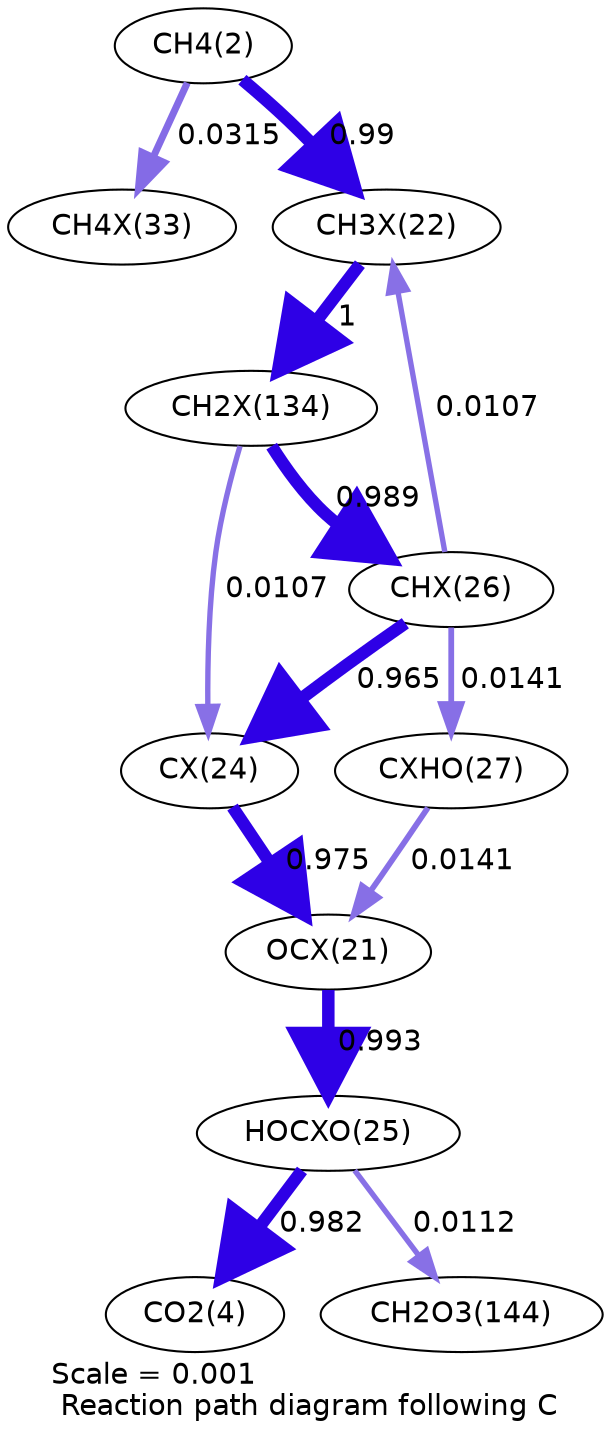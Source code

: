 digraph reaction_paths {
center=1;
s4 -> s32[fontname="Helvetica", penwidth=3.39, arrowsize=1.69, color="0.7, 0.532, 0.9"
, label=" 0.0315"];
s4 -> s26[fontname="Helvetica", penwidth=5.99, arrowsize=3, color="0.7, 1.49, 0.9"
, label=" 0.99"];
s26 -> s38[fontname="Helvetica", penwidth=6, arrowsize=3, color="0.7, 1.5, 0.9"
, label=" 1"];
s30 -> s26[fontname="Helvetica", penwidth=2.58, arrowsize=1.29, color="0.7, 0.511, 0.9"
, label=" 0.0107"];
s38 -> s30[fontname="Helvetica", penwidth=5.99, arrowsize=3, color="0.7, 1.49, 0.9"
, label=" 0.989"];
s38 -> s28[fontname="Helvetica", penwidth=2.58, arrowsize=1.29, color="0.7, 0.511, 0.9"
, label=" 0.0107"];
s30 -> s28[fontname="Helvetica", penwidth=5.97, arrowsize=2.99, color="0.7, 1.46, 0.9"
, label=" 0.965"];
s30 -> s31[fontname="Helvetica", penwidth=2.78, arrowsize=1.39, color="0.7, 0.514, 0.9"
, label=" 0.0141"];
s28 -> s25[fontname="Helvetica", penwidth=5.98, arrowsize=2.99, color="0.7, 1.48, 0.9"
, label=" 0.975"];
s25 -> s29[fontname="Helvetica", penwidth=5.99, arrowsize=3, color="0.7, 1.49, 0.9"
, label=" 0.993"];
s31 -> s25[fontname="Helvetica", penwidth=2.78, arrowsize=1.39, color="0.7, 0.514, 0.9"
, label=" 0.0141"];
s29 -> s6[fontname="Helvetica", penwidth=5.99, arrowsize=2.99, color="0.7, 1.48, 0.9"
, label=" 0.982"];
s29 -> s21[fontname="Helvetica", penwidth=2.61, arrowsize=1.3, color="0.7, 0.511, 0.9"
, label=" 0.0112"];
s4 [ fontname="Helvetica", label="CH4(2)"];
s6 [ fontname="Helvetica", label="CO2(4)"];
s21 [ fontname="Helvetica", label="CH2O3(144)"];
s25 [ fontname="Helvetica", label="OCX(21)"];
s26 [ fontname="Helvetica", label="CH3X(22)"];
s28 [ fontname="Helvetica", label="CX(24)"];
s29 [ fontname="Helvetica", label="HOCXO(25)"];
s30 [ fontname="Helvetica", label="CHX(26)"];
s31 [ fontname="Helvetica", label="CXHO(27)"];
s32 [ fontname="Helvetica", label="CH4X(33)"];
s38 [ fontname="Helvetica", label="CH2X(134)"];
 label = "Scale = 0.001\l Reaction path diagram following C";
 fontname = "Helvetica";
}
